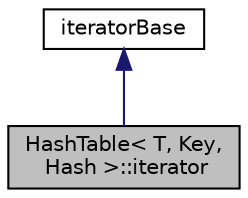 digraph "HashTable&lt; T, Key, Hash &gt;::iterator"
{
  bgcolor="transparent";
  edge [fontname="Helvetica",fontsize="10",labelfontname="Helvetica",labelfontsize="10"];
  node [fontname="Helvetica",fontsize="10",shape=record];
  Node1 [label="HashTable\< T, Key,\l Hash \>::iterator",height=0.2,width=0.4,color="black", fillcolor="grey75", style="filled", fontcolor="black"];
  Node2 -> Node1 [dir="back",color="midnightblue",fontsize="10",style="solid",fontname="Helvetica"];
  Node2 [label="iteratorBase",height=0.2,width=0.4,color="black",URL="$a01228.html",tooltip="The iterator base for HashTable. "];
}
